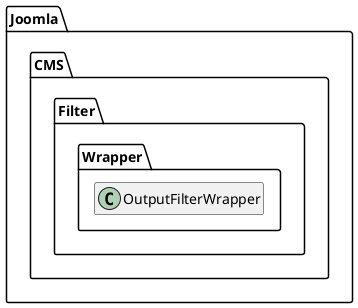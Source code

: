 @startuml
set namespaceSeparator \\
hide members
hide << alias >> circle

class Joomla\\CMS\\Filter\\Wrapper\\OutputFilterWrapper
@enduml
